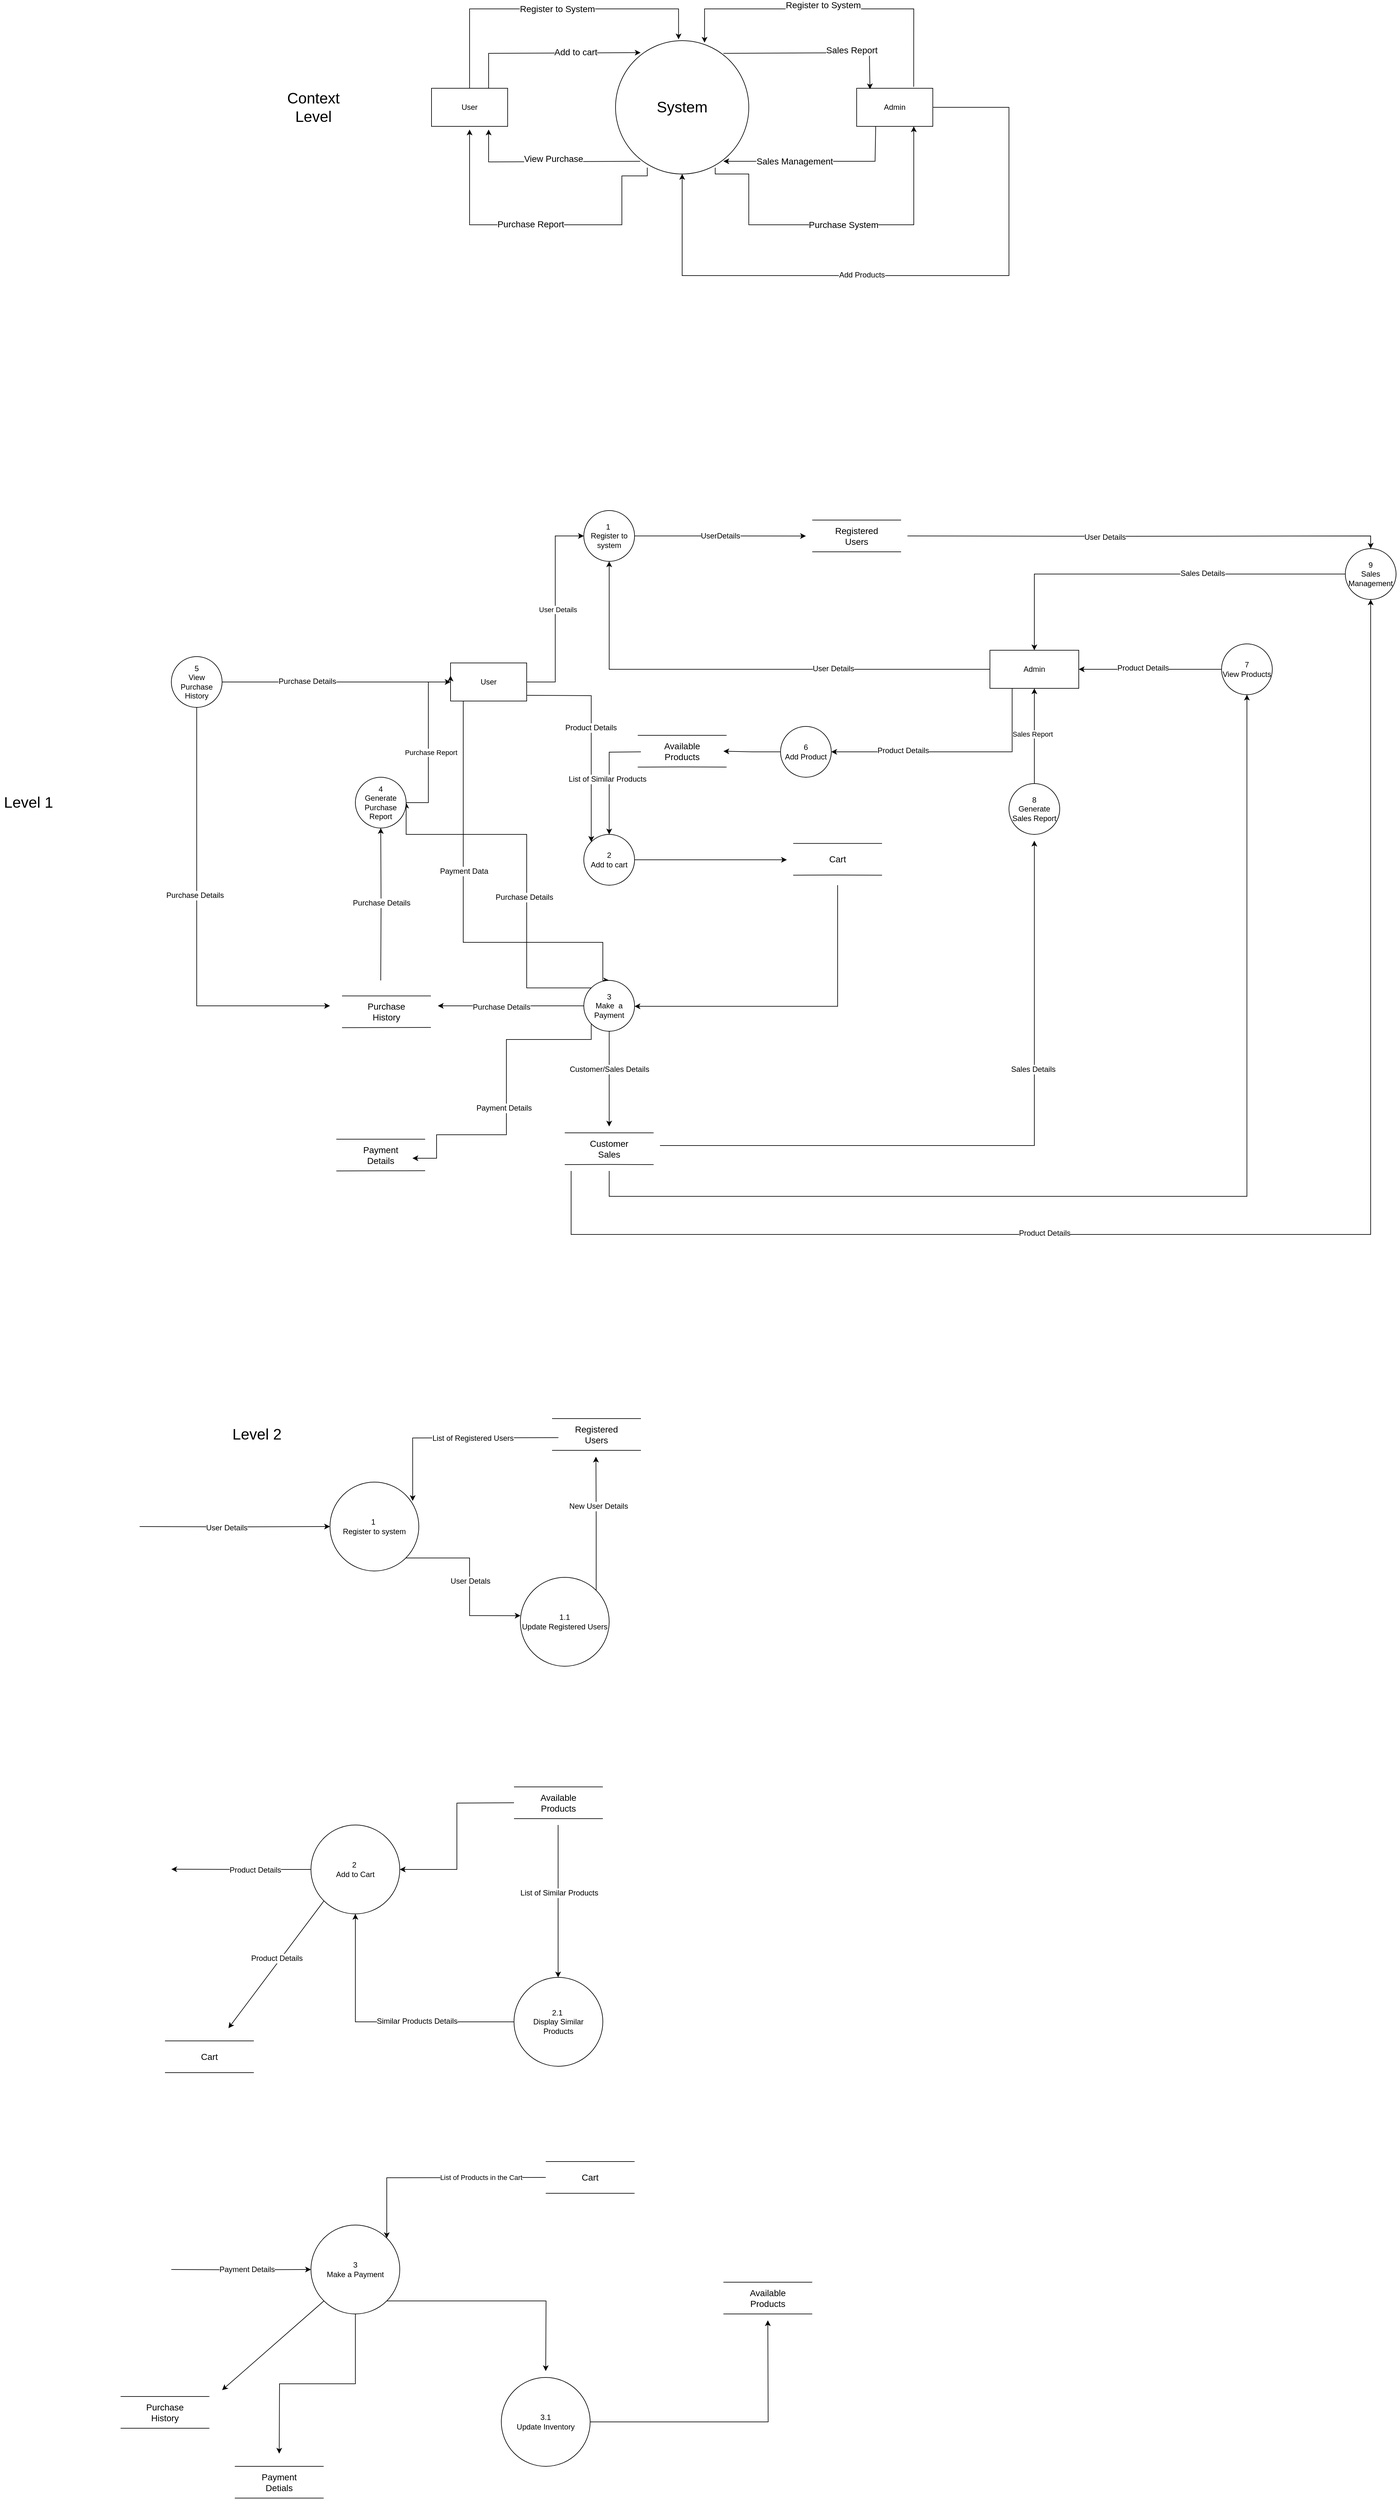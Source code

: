 <mxfile version="25.0.2">
  <diagram name="Page-1" id="Akb31RxIknfgXVOe-8zW">
    <mxGraphModel dx="2173" dy="1017" grid="1" gridSize="10" guides="1" tooltips="1" connect="1" arrows="1" fold="1" page="1" pageScale="1" pageWidth="850" pageHeight="1100" math="0" shadow="0">
      <root>
        <mxCell id="0" />
        <mxCell id="1" parent="0" />
        <mxCell id="qEVDCZwedE65Op3rCh5g-1" value="&lt;font style=&quot;font-size: 24px;&quot;&gt;System&lt;/font&gt;" style="ellipse;whiteSpace=wrap;html=1;aspect=fixed;" parent="1" vertex="1">
          <mxGeometry x="320" y="180" width="210" height="210" as="geometry" />
        </mxCell>
        <mxCell id="qEVDCZwedE65Op3rCh5g-11" style="edgeStyle=orthogonalEdgeStyle;rounded=0;orthogonalLoop=1;jettySize=auto;html=1;entryX=0.473;entryY=-0.01;entryDx=0;entryDy=0;entryPerimeter=0;" parent="1" source="qEVDCZwedE65Op3rCh5g-2" target="qEVDCZwedE65Op3rCh5g-1" edge="1">
          <mxGeometry relative="1" as="geometry">
            <mxPoint x="90" y="10" as="targetPoint" />
            <Array as="points">
              <mxPoint x="90" y="130" />
              <mxPoint x="419" y="130" />
            </Array>
          </mxGeometry>
        </mxCell>
        <mxCell id="qEVDCZwedE65Op3rCh5g-12" value="&lt;font style=&quot;font-size: 14px;&quot;&gt;Register to System&lt;/font&gt;" style="edgeLabel;html=1;align=center;verticalAlign=middle;resizable=0;points=[];" parent="qEVDCZwedE65Op3rCh5g-11" vertex="1" connectable="0">
          <mxGeometry x="0.05" y="-3" relative="1" as="geometry">
            <mxPoint x="-1" y="-3" as="offset" />
          </mxGeometry>
        </mxCell>
        <mxCell id="qEVDCZwedE65Op3rCh5g-2" value="User" style="rounded=0;whiteSpace=wrap;html=1;" parent="1" vertex="1">
          <mxGeometry x="30" y="255" width="120" height="60" as="geometry" />
        </mxCell>
        <mxCell id="JwmPt-cIcV7KMzRIeTKf-91" style="edgeStyle=orthogonalEdgeStyle;rounded=0;orthogonalLoop=1;jettySize=auto;html=1;entryX=0.5;entryY=1;entryDx=0;entryDy=0;" parent="1" source="qEVDCZwedE65Op3rCh5g-3" target="qEVDCZwedE65Op3rCh5g-1" edge="1">
          <mxGeometry relative="1" as="geometry">
            <Array as="points">
              <mxPoint x="940" y="285" />
              <mxPoint x="940" y="550" />
              <mxPoint x="425" y="550" />
            </Array>
          </mxGeometry>
        </mxCell>
        <mxCell id="JwmPt-cIcV7KMzRIeTKf-92" value="&lt;font style=&quot;font-size: 12px;&quot;&gt;Add Products&lt;/font&gt;" style="edgeLabel;html=1;align=center;verticalAlign=middle;resizable=0;points=[];" parent="JwmPt-cIcV7KMzRIeTKf-91" vertex="1" connectable="0">
          <mxGeometry x="0.164" y="1" relative="1" as="geometry">
            <mxPoint y="-2" as="offset" />
          </mxGeometry>
        </mxCell>
        <mxCell id="qEVDCZwedE65Op3rCh5g-3" value="Admin" style="rounded=0;whiteSpace=wrap;html=1;" parent="1" vertex="1">
          <mxGeometry x="700" y="255" width="120" height="60" as="geometry" />
        </mxCell>
        <mxCell id="qEVDCZwedE65Op3rCh5g-14" value="" style="endArrow=classic;html=1;rounded=0;exitX=0.75;exitY=0;exitDx=0;exitDy=0;entryX=0.188;entryY=0.09;entryDx=0;entryDy=0;entryPerimeter=0;" parent="1" source="qEVDCZwedE65Op3rCh5g-2" target="qEVDCZwedE65Op3rCh5g-1" edge="1">
          <mxGeometry width="50" height="50" relative="1" as="geometry">
            <mxPoint x="140" y="220" as="sourcePoint" />
            <mxPoint x="280" y="220" as="targetPoint" />
            <Array as="points">
              <mxPoint x="120" y="200" />
            </Array>
          </mxGeometry>
        </mxCell>
        <mxCell id="qEVDCZwedE65Op3rCh5g-19" value="&lt;font style=&quot;font-size: 14px;&quot;&gt;Add to cart&lt;/font&gt;" style="edgeLabel;html=1;align=center;verticalAlign=middle;resizable=0;points=[];" parent="qEVDCZwedE65Op3rCh5g-14" vertex="1" connectable="0">
          <mxGeometry x="0.304" y="2" relative="1" as="geometry">
            <mxPoint as="offset" />
          </mxGeometry>
        </mxCell>
        <mxCell id="qEVDCZwedE65Op3rCh5g-15" style="edgeStyle=orthogonalEdgeStyle;rounded=0;orthogonalLoop=1;jettySize=auto;html=1;entryX=0.379;entryY=1.013;entryDx=0;entryDy=0;entryPerimeter=0;" parent="1" edge="1">
          <mxGeometry relative="1" as="geometry">
            <mxPoint x="90" y="320" as="targetPoint" />
            <mxPoint x="370" y="380" as="sourcePoint" />
            <Array as="points">
              <mxPoint x="330" y="393" />
              <mxPoint x="330" y="470" />
              <mxPoint x="90" y="470" />
            </Array>
          </mxGeometry>
        </mxCell>
        <mxCell id="qEVDCZwedE65Op3rCh5g-16" value="&lt;font style=&quot;font-size: 14px;&quot;&gt;Purchase Report&lt;/font&gt;&lt;div&gt;&lt;font style=&quot;font-size: 14px;&quot;&gt;&lt;br&gt;&lt;/font&gt;&lt;/div&gt;" style="edgeLabel;html=1;align=center;verticalAlign=middle;resizable=0;points=[];" parent="qEVDCZwedE65Op3rCh5g-15" vertex="1" connectable="0">
          <mxGeometry x="0.05" y="-3" relative="1" as="geometry">
            <mxPoint x="-1" y="10" as="offset" />
          </mxGeometry>
        </mxCell>
        <mxCell id="qEVDCZwedE65Op3rCh5g-17" value="" style="endArrow=classic;html=1;rounded=0;entryX=0.188;entryY=0.09;entryDx=0;entryDy=0;entryPerimeter=0;" parent="1" edge="1">
          <mxGeometry width="50" height="50" relative="1" as="geometry">
            <mxPoint x="359" y="370" as="sourcePoint" />
            <mxPoint x="120" y="320" as="targetPoint" />
            <Array as="points">
              <mxPoint x="120" y="371" />
            </Array>
          </mxGeometry>
        </mxCell>
        <mxCell id="qEVDCZwedE65Op3rCh5g-18" value="&lt;font style=&quot;font-size: 14px;&quot;&gt;View Purchase&lt;/font&gt;" style="edgeLabel;html=1;align=center;verticalAlign=middle;resizable=0;points=[];" parent="qEVDCZwedE65Op3rCh5g-17" vertex="1" connectable="0">
          <mxGeometry x="0.315" y="-4" relative="1" as="geometry">
            <mxPoint x="53" y="-1" as="offset" />
          </mxGeometry>
        </mxCell>
        <mxCell id="qEVDCZwedE65Op3rCh5g-20" style="edgeStyle=orthogonalEdgeStyle;rounded=0;orthogonalLoop=1;jettySize=auto;html=1;entryX=0.668;entryY=0.015;entryDx=0;entryDy=0;entryPerimeter=0;exitX=0.749;exitY=-0.037;exitDx=0;exitDy=0;exitPerimeter=0;" parent="1" source="qEVDCZwedE65Op3rCh5g-3" target="qEVDCZwedE65Op3rCh5g-1" edge="1">
          <mxGeometry relative="1" as="geometry">
            <mxPoint x="460" y="160" as="targetPoint" />
            <mxPoint x="789" y="178" as="sourcePoint" />
            <Array as="points">
              <mxPoint x="790" y="178" />
              <mxPoint x="790" y="130" />
              <mxPoint x="460" y="130" />
            </Array>
          </mxGeometry>
        </mxCell>
        <mxCell id="qEVDCZwedE65Op3rCh5g-21" value="&lt;font style=&quot;font-size: 14px;&quot;&gt;Register to System&lt;/font&gt;" style="edgeLabel;html=1;align=center;verticalAlign=middle;resizable=0;points=[];" parent="qEVDCZwedE65Op3rCh5g-20" vertex="1" connectable="0">
          <mxGeometry x="0.05" y="-3" relative="1" as="geometry">
            <mxPoint x="-1" y="-3" as="offset" />
          </mxGeometry>
        </mxCell>
        <mxCell id="qEVDCZwedE65Op3rCh5g-22" value="" style="endArrow=classic;html=1;rounded=0;exitX=0.175;exitY=0.026;exitDx=0;exitDy=0;exitPerimeter=0;entryX=0.175;entryY=0.026;entryDx=0;entryDy=0;entryPerimeter=0;" parent="1" target="qEVDCZwedE65Op3rCh5g-3" edge="1">
          <mxGeometry width="50" height="50" relative="1" as="geometry">
            <mxPoint x="490" y="200" as="sourcePoint" />
            <mxPoint x="720" y="248" as="targetPoint" />
            <Array as="points">
              <mxPoint x="490" y="200" />
              <mxPoint x="720" y="199" />
            </Array>
          </mxGeometry>
        </mxCell>
        <mxCell id="qEVDCZwedE65Op3rCh5g-23" value="&lt;font style=&quot;font-size: 14px;&quot;&gt;Sales Report&lt;/font&gt;" style="edgeLabel;html=1;align=center;verticalAlign=middle;resizable=0;points=[];" parent="qEVDCZwedE65Op3rCh5g-22" vertex="1" connectable="0">
          <mxGeometry x="0.304" y="2" relative="1" as="geometry">
            <mxPoint x="14" y="-2" as="offset" />
          </mxGeometry>
        </mxCell>
        <mxCell id="qEVDCZwedE65Op3rCh5g-24" style="edgeStyle=orthogonalEdgeStyle;rounded=0;orthogonalLoop=1;jettySize=auto;html=1;entryX=0.75;entryY=1;entryDx=0;entryDy=0;exitX=0.748;exitY=0.953;exitDx=0;exitDy=0;exitPerimeter=0;" parent="1" source="qEVDCZwedE65Op3rCh5g-1" target="qEVDCZwedE65Op3rCh5g-3" edge="1">
          <mxGeometry relative="1" as="geometry">
            <mxPoint x="789.59" y="392.73" as="targetPoint" />
            <mxPoint x="460" y="400" as="sourcePoint" />
            <Array as="points">
              <mxPoint x="477" y="390" />
              <mxPoint x="530" y="390" />
              <mxPoint x="530" y="470" />
              <mxPoint x="790" y="470" />
            </Array>
          </mxGeometry>
        </mxCell>
        <mxCell id="qEVDCZwedE65Op3rCh5g-25" value="&lt;font style=&quot;font-size: 14px;&quot;&gt;Purchase System&lt;/font&gt;" style="edgeLabel;html=1;align=center;verticalAlign=middle;resizable=0;points=[];" parent="qEVDCZwedE65Op3rCh5g-24" vertex="1" connectable="0">
          <mxGeometry x="0.05" y="-3" relative="1" as="geometry">
            <mxPoint x="-1" y="-3" as="offset" />
          </mxGeometry>
        </mxCell>
        <mxCell id="qEVDCZwedE65Op3rCh5g-26" value="" style="endArrow=classic;html=1;rounded=0;entryX=0.188;entryY=0.09;entryDx=0;entryDy=0;entryPerimeter=0;exitX=0.25;exitY=1;exitDx=0;exitDy=0;" parent="1" source="qEVDCZwedE65Op3rCh5g-3" edge="1">
          <mxGeometry width="50" height="50" relative="1" as="geometry">
            <mxPoint x="729" y="370" as="sourcePoint" />
            <mxPoint x="490" y="370" as="targetPoint" />
            <Array as="points">
              <mxPoint x="729" y="370" />
            </Array>
          </mxGeometry>
        </mxCell>
        <mxCell id="qEVDCZwedE65Op3rCh5g-27" value="&lt;font style=&quot;font-size: 14px;&quot;&gt;Sales Management&lt;/font&gt;" style="edgeLabel;html=1;align=center;verticalAlign=middle;resizable=0;points=[];" parent="qEVDCZwedE65Op3rCh5g-26" vertex="1" connectable="0">
          <mxGeometry x="0.315" y="-4" relative="1" as="geometry">
            <mxPoint x="11" y="4" as="offset" />
          </mxGeometry>
        </mxCell>
        <mxCell id="JwmPt-cIcV7KMzRIeTKf-22" style="edgeStyle=orthogonalEdgeStyle;rounded=0;orthogonalLoop=1;jettySize=auto;html=1;entryX=0;entryY=0.5;entryDx=0;entryDy=0;" parent="1" source="JwmPt-cIcV7KMzRIeTKf-20" target="JwmPt-cIcV7KMzRIeTKf-21" edge="1">
          <mxGeometry relative="1" as="geometry" />
        </mxCell>
        <mxCell id="JwmPt-cIcV7KMzRIeTKf-23" value="User Details" style="edgeLabel;html=1;align=center;verticalAlign=middle;resizable=0;points=[];" parent="JwmPt-cIcV7KMzRIeTKf-22" vertex="1" connectable="0">
          <mxGeometry x="-0.004" y="-4" relative="1" as="geometry">
            <mxPoint as="offset" />
          </mxGeometry>
        </mxCell>
        <mxCell id="JwmPt-cIcV7KMzRIeTKf-33" style="edgeStyle=orthogonalEdgeStyle;rounded=0;orthogonalLoop=1;jettySize=auto;html=1;entryX=0;entryY=0;entryDx=0;entryDy=0;" parent="1" target="JwmPt-cIcV7KMzRIeTKf-32" edge="1">
          <mxGeometry relative="1" as="geometry">
            <mxPoint x="180" y="1211" as="sourcePoint" />
            <mxPoint x="270.0" y="1491" as="targetPoint" />
          </mxGeometry>
        </mxCell>
        <mxCell id="JwmPt-cIcV7KMzRIeTKf-34" value="&lt;font style=&quot;font-size: 12px;&quot;&gt;Product Details&lt;/font&gt;" style="edgeLabel;html=1;align=center;verticalAlign=middle;resizable=0;points=[];" parent="JwmPt-cIcV7KMzRIeTKf-33" vertex="1" connectable="0">
          <mxGeometry x="0.209" y="-1" relative="1" as="geometry">
            <mxPoint y="-49" as="offset" />
          </mxGeometry>
        </mxCell>
        <mxCell id="JwmPt-cIcV7KMzRIeTKf-59" style="edgeStyle=orthogonalEdgeStyle;rounded=0;orthogonalLoop=1;jettySize=auto;html=1;entryX=0.5;entryY=0;entryDx=0;entryDy=0;" parent="1" source="JwmPt-cIcV7KMzRIeTKf-20" target="JwmPt-cIcV7KMzRIeTKf-39" edge="1">
          <mxGeometry relative="1" as="geometry">
            <mxPoint x="300" y="1590" as="targetPoint" />
            <Array as="points">
              <mxPoint x="80" y="1600" />
              <mxPoint x="300" y="1600" />
              <mxPoint x="300" y="1660" />
            </Array>
          </mxGeometry>
        </mxCell>
        <mxCell id="JwmPt-cIcV7KMzRIeTKf-60" value="&lt;font style=&quot;font-size: 12px;&quot;&gt;Payment Data&lt;/font&gt;" style="edgeLabel;html=1;align=center;verticalAlign=middle;resizable=0;points=[];" parent="JwmPt-cIcV7KMzRIeTKf-59" vertex="1" connectable="0">
          <mxGeometry x="-0.202" y="1" relative="1" as="geometry">
            <mxPoint as="offset" />
          </mxGeometry>
        </mxCell>
        <mxCell id="JwmPt-cIcV7KMzRIeTKf-20" value="User" style="rounded=0;whiteSpace=wrap;html=1;" parent="1" vertex="1">
          <mxGeometry x="60" y="1160" width="120" height="60" as="geometry" />
        </mxCell>
        <mxCell id="JwmPt-cIcV7KMzRIeTKf-24" style="edgeStyle=orthogonalEdgeStyle;rounded=0;orthogonalLoop=1;jettySize=auto;html=1;exitX=1;exitY=0.5;exitDx=0;exitDy=0;" parent="1" source="JwmPt-cIcV7KMzRIeTKf-21" edge="1">
          <mxGeometry relative="1" as="geometry">
            <mxPoint x="620" y="960.143" as="targetPoint" />
          </mxGeometry>
        </mxCell>
        <mxCell id="JwmPt-cIcV7KMzRIeTKf-82" value="&lt;font style=&quot;font-size: 12px;&quot;&gt;UserDetails&lt;/font&gt;" style="edgeLabel;html=1;align=center;verticalAlign=middle;resizable=0;points=[];" parent="JwmPt-cIcV7KMzRIeTKf-24" vertex="1" connectable="0">
          <mxGeometry x="0.003" y="-1" relative="1" as="geometry">
            <mxPoint y="-2" as="offset" />
          </mxGeometry>
        </mxCell>
        <mxCell id="JwmPt-cIcV7KMzRIeTKf-21" value="1&amp;nbsp;&lt;div&gt;Register to system&lt;/div&gt;" style="ellipse;whiteSpace=wrap;html=1;aspect=fixed;" parent="1" vertex="1">
          <mxGeometry x="270" y="920" width="80" height="80" as="geometry" />
        </mxCell>
        <mxCell id="JwmPt-cIcV7KMzRIeTKf-28" value="" style="group" parent="1" vertex="1" connectable="0">
          <mxGeometry x="630" y="935" width="140" height="50" as="geometry" />
        </mxCell>
        <mxCell id="JwmPt-cIcV7KMzRIeTKf-25" value="" style="endArrow=none;html=1;rounded=0;" parent="JwmPt-cIcV7KMzRIeTKf-28" edge="1">
          <mxGeometry width="50" height="50" relative="1" as="geometry">
            <mxPoint as="sourcePoint" />
            <mxPoint x="140" as="targetPoint" />
          </mxGeometry>
        </mxCell>
        <mxCell id="JwmPt-cIcV7KMzRIeTKf-26" value="" style="endArrow=none;html=1;rounded=0;" parent="JwmPt-cIcV7KMzRIeTKf-28" edge="1">
          <mxGeometry width="50" height="50" relative="1" as="geometry">
            <mxPoint y="50" as="sourcePoint" />
            <mxPoint x="140" y="50" as="targetPoint" />
          </mxGeometry>
        </mxCell>
        <mxCell id="JwmPt-cIcV7KMzRIeTKf-27" value="&lt;font style=&quot;font-size: 14px;&quot;&gt;Registered Users&lt;/font&gt;" style="text;html=1;align=center;verticalAlign=middle;whiteSpace=wrap;rounded=0;" parent="JwmPt-cIcV7KMzRIeTKf-28" vertex="1">
          <mxGeometry x="40" y="10" width="60" height="30" as="geometry" />
        </mxCell>
        <mxCell id="JwmPt-cIcV7KMzRIeTKf-30" style="edgeStyle=orthogonalEdgeStyle;rounded=0;orthogonalLoop=1;jettySize=auto;html=1;entryX=0.5;entryY=1;entryDx=0;entryDy=0;" parent="1" source="JwmPt-cIcV7KMzRIeTKf-29" target="JwmPt-cIcV7KMzRIeTKf-21" edge="1">
          <mxGeometry relative="1" as="geometry" />
        </mxCell>
        <mxCell id="JwmPt-cIcV7KMzRIeTKf-31" value="&lt;font style=&quot;font-size: 12px;&quot;&gt;User Details&lt;/font&gt;" style="edgeLabel;html=1;align=center;verticalAlign=middle;resizable=0;points=[];" parent="JwmPt-cIcV7KMzRIeTKf-30" vertex="1" connectable="0">
          <mxGeometry x="-0.359" y="2" relative="1" as="geometry">
            <mxPoint y="-3" as="offset" />
          </mxGeometry>
        </mxCell>
        <mxCell id="JwmPt-cIcV7KMzRIeTKf-68" style="edgeStyle=orthogonalEdgeStyle;rounded=0;orthogonalLoop=1;jettySize=auto;html=1;exitX=0.5;exitY=0;exitDx=0;exitDy=0;" parent="1" source="JwmPt-cIcV7KMzRIeTKf-66" target="JwmPt-cIcV7KMzRIeTKf-29" edge="1">
          <mxGeometry relative="1" as="geometry" />
        </mxCell>
        <mxCell id="JwmPt-cIcV7KMzRIeTKf-72" value="Sales Report" style="edgeLabel;html=1;align=center;verticalAlign=middle;resizable=0;points=[];" parent="JwmPt-cIcV7KMzRIeTKf-68" vertex="1" connectable="0">
          <mxGeometry x="-0.01" y="4" relative="1" as="geometry">
            <mxPoint x="1" y="-4" as="offset" />
          </mxGeometry>
        </mxCell>
        <mxCell id="JwmPt-cIcV7KMzRIeTKf-94" style="edgeStyle=orthogonalEdgeStyle;rounded=0;orthogonalLoop=1;jettySize=auto;html=1;exitX=0.25;exitY=1;exitDx=0;exitDy=0;entryX=1;entryY=0.5;entryDx=0;entryDy=0;" parent="1" source="JwmPt-cIcV7KMzRIeTKf-29" target="JwmPt-cIcV7KMzRIeTKf-93" edge="1">
          <mxGeometry relative="1" as="geometry" />
        </mxCell>
        <mxCell id="JwmPt-cIcV7KMzRIeTKf-95" value="&lt;font style=&quot;font-size: 12px;&quot;&gt;Product Details&lt;/font&gt;" style="edgeLabel;html=1;align=center;verticalAlign=middle;resizable=0;points=[];" parent="JwmPt-cIcV7KMzRIeTKf-94" vertex="1" connectable="0">
          <mxGeometry x="0.421" y="-2" relative="1" as="geometry">
            <mxPoint x="1" as="offset" />
          </mxGeometry>
        </mxCell>
        <mxCell id="JwmPt-cIcV7KMzRIeTKf-29" value="Admin" style="rounded=0;whiteSpace=wrap;html=1;" parent="1" vertex="1">
          <mxGeometry x="910" y="1140" width="140" height="60" as="geometry" />
        </mxCell>
        <mxCell id="JwmPt-cIcV7KMzRIeTKf-38" style="edgeStyle=orthogonalEdgeStyle;rounded=0;orthogonalLoop=1;jettySize=auto;html=1;" parent="1" source="JwmPt-cIcV7KMzRIeTKf-32" edge="1">
          <mxGeometry relative="1" as="geometry">
            <mxPoint x="590.0" y="1470" as="targetPoint" />
          </mxGeometry>
        </mxCell>
        <mxCell id="JwmPt-cIcV7KMzRIeTKf-32" value="2&lt;br&gt;&lt;div&gt;Add to cart&lt;/div&gt;" style="ellipse;whiteSpace=wrap;html=1;aspect=fixed;" parent="1" vertex="1">
          <mxGeometry x="270" y="1430" width="80" height="80" as="geometry" />
        </mxCell>
        <mxCell id="JwmPt-cIcV7KMzRIeTKf-35" value="" style="endArrow=none;html=1;rounded=0;" parent="1" edge="1">
          <mxGeometry width="50" height="50" relative="1" as="geometry">
            <mxPoint x="600" y="1444.23" as="sourcePoint" />
            <mxPoint x="740" y="1444.23" as="targetPoint" />
          </mxGeometry>
        </mxCell>
        <mxCell id="JwmPt-cIcV7KMzRIeTKf-36" value="" style="endArrow=none;html=1;rounded=0;" parent="1" edge="1">
          <mxGeometry width="50" height="50" relative="1" as="geometry">
            <mxPoint x="600" y="1494.23" as="sourcePoint" />
            <mxPoint x="740" y="1494.23" as="targetPoint" />
            <Array as="points">
              <mxPoint x="670" y="1494" />
            </Array>
          </mxGeometry>
        </mxCell>
        <mxCell id="JwmPt-cIcV7KMzRIeTKf-37" value="&lt;font style=&quot;font-size: 14px;&quot;&gt;Cart&lt;/font&gt;" style="text;html=1;align=center;verticalAlign=middle;whiteSpace=wrap;rounded=0;" parent="1" vertex="1">
          <mxGeometry x="640" y="1454.23" width="60" height="30" as="geometry" />
        </mxCell>
        <mxCell id="JwmPt-cIcV7KMzRIeTKf-40" style="edgeStyle=orthogonalEdgeStyle;rounded=0;orthogonalLoop=1;jettySize=auto;html=1;entryX=1.025;entryY=0.384;entryDx=0;entryDy=0;entryPerimeter=0;" parent="1" edge="1">
          <mxGeometry relative="1" as="geometry">
            <mxPoint x="350" y="1700.72" as="targetPoint" />
            <mxPoint x="670" y="1510" as="sourcePoint" />
            <Array as="points">
              <mxPoint x="670" y="1701" />
            </Array>
          </mxGeometry>
        </mxCell>
        <mxCell id="JwmPt-cIcV7KMzRIeTKf-53" style="edgeStyle=orthogonalEdgeStyle;rounded=0;orthogonalLoop=1;jettySize=auto;html=1;" parent="1" source="JwmPt-cIcV7KMzRIeTKf-39" edge="1">
          <mxGeometry relative="1" as="geometry">
            <mxPoint x="40" y="1700" as="targetPoint" />
          </mxGeometry>
        </mxCell>
        <mxCell id="hVze2T5vo5RTJaVRguCJ-6" value="&lt;font style=&quot;font-size: 12px;&quot;&gt;Purchase Details&lt;/font&gt;" style="edgeLabel;html=1;align=center;verticalAlign=middle;resizable=0;points=[];" parent="JwmPt-cIcV7KMzRIeTKf-53" vertex="1" connectable="0">
          <mxGeometry x="0.131" y="1" relative="1" as="geometry">
            <mxPoint as="offset" />
          </mxGeometry>
        </mxCell>
        <mxCell id="JwmPt-cIcV7KMzRIeTKf-65" style="edgeStyle=orthogonalEdgeStyle;rounded=0;orthogonalLoop=1;jettySize=auto;html=1;" parent="1" source="JwmPt-cIcV7KMzRIeTKf-39" edge="1">
          <mxGeometry relative="1" as="geometry">
            <mxPoint x="310" y="1890" as="targetPoint" />
          </mxGeometry>
        </mxCell>
        <mxCell id="JwmPt-cIcV7KMzRIeTKf-67" value="&lt;font style=&quot;font-size: 12px;&quot;&gt;Customer/Sales Details&lt;/font&gt;" style="edgeLabel;html=1;align=center;verticalAlign=middle;resizable=0;points=[];" parent="JwmPt-cIcV7KMzRIeTKf-65" vertex="1" connectable="0">
          <mxGeometry x="-0.206" relative="1" as="geometry">
            <mxPoint as="offset" />
          </mxGeometry>
        </mxCell>
        <mxCell id="hVze2T5vo5RTJaVRguCJ-18" style="edgeStyle=orthogonalEdgeStyle;rounded=0;orthogonalLoop=1;jettySize=auto;html=1;exitX=0;exitY=1;exitDx=0;exitDy=0;" parent="1" source="JwmPt-cIcV7KMzRIeTKf-39" edge="1">
          <mxGeometry relative="1" as="geometry">
            <mxPoint x="339.996" y="1753.284" as="sourcePoint" />
            <mxPoint y="1940" as="targetPoint" />
            <Array as="points">
              <mxPoint x="282" y="1753" />
              <mxPoint x="148" y="1753" />
              <mxPoint x="148" y="1903" />
              <mxPoint x="38" y="1903" />
            </Array>
          </mxGeometry>
        </mxCell>
        <mxCell id="hVze2T5vo5RTJaVRguCJ-19" value="&lt;font style=&quot;font-size: 12px;&quot;&gt;Payment Details&lt;/font&gt;" style="edgeLabel;html=1;align=center;verticalAlign=middle;resizable=0;points=[];" parent="hVze2T5vo5RTJaVRguCJ-18" vertex="1" connectable="0">
          <mxGeometry x="0.075" y="-4" relative="1" as="geometry">
            <mxPoint y="1" as="offset" />
          </mxGeometry>
        </mxCell>
        <mxCell id="hVze2T5vo5RTJaVRguCJ-20" style="edgeStyle=orthogonalEdgeStyle;rounded=0;orthogonalLoop=1;jettySize=auto;html=1;exitX=0;exitY=0;exitDx=0;exitDy=0;entryX=1;entryY=0.5;entryDx=0;entryDy=0;" parent="1" source="JwmPt-cIcV7KMzRIeTKf-39" target="JwmPt-cIcV7KMzRIeTKf-54" edge="1">
          <mxGeometry relative="1" as="geometry">
            <Array as="points">
              <mxPoint x="180" y="1672" />
              <mxPoint x="180" y="1430" />
              <mxPoint x="-10" y="1430" />
            </Array>
          </mxGeometry>
        </mxCell>
        <mxCell id="hVze2T5vo5RTJaVRguCJ-21" value="&lt;font style=&quot;font-size: 12px;&quot;&gt;Purchase Details&lt;/font&gt;" style="edgeLabel;html=1;align=center;verticalAlign=middle;resizable=0;points=[];" parent="hVze2T5vo5RTJaVRguCJ-20" vertex="1" connectable="0">
          <mxGeometry x="-0.161" y="4" relative="1" as="geometry">
            <mxPoint as="offset" />
          </mxGeometry>
        </mxCell>
        <mxCell id="JwmPt-cIcV7KMzRIeTKf-39" value="3&lt;div&gt;Make&amp;nbsp; a Payment&lt;/div&gt;" style="ellipse;whiteSpace=wrap;html=1;aspect=fixed;" parent="1" vertex="1">
          <mxGeometry x="270" y="1660" width="80" height="80" as="geometry" />
        </mxCell>
        <mxCell id="JwmPt-cIcV7KMzRIeTKf-55" style="edgeStyle=orthogonalEdgeStyle;rounded=0;orthogonalLoop=1;jettySize=auto;html=1;entryX=0.5;entryY=1;entryDx=0;entryDy=0;" parent="1" target="JwmPt-cIcV7KMzRIeTKf-54" edge="1">
          <mxGeometry relative="1" as="geometry">
            <mxPoint x="-50" y="1660" as="sourcePoint" />
          </mxGeometry>
        </mxCell>
        <mxCell id="JwmPt-cIcV7KMzRIeTKf-56" value="&lt;font style=&quot;font-size: 12px;&quot;&gt;Purchase Details&lt;/font&gt;" style="edgeLabel;html=1;align=center;verticalAlign=middle;resizable=0;points=[];" parent="JwmPt-cIcV7KMzRIeTKf-55" vertex="1" connectable="0">
          <mxGeometry x="0.013" y="-1" relative="1" as="geometry">
            <mxPoint y="-1" as="offset" />
          </mxGeometry>
        </mxCell>
        <mxCell id="JwmPt-cIcV7KMzRIeTKf-57" style="edgeStyle=orthogonalEdgeStyle;rounded=0;orthogonalLoop=1;jettySize=auto;html=1;entryX=0;entryY=0.5;entryDx=0;entryDy=0;" parent="1" source="JwmPt-cIcV7KMzRIeTKf-54" target="JwmPt-cIcV7KMzRIeTKf-20" edge="1">
          <mxGeometry relative="1" as="geometry" />
        </mxCell>
        <mxCell id="JwmPt-cIcV7KMzRIeTKf-58" value="Purchase Report" style="edgeLabel;html=1;align=center;verticalAlign=middle;resizable=0;points=[];" parent="JwmPt-cIcV7KMzRIeTKf-57" vertex="1" connectable="0">
          <mxGeometry x="-0.125" y="-4" relative="1" as="geometry">
            <mxPoint as="offset" />
          </mxGeometry>
        </mxCell>
        <mxCell id="JwmPt-cIcV7KMzRIeTKf-54" value="4&lt;div&gt;Generate Purchase Report&lt;/div&gt;" style="ellipse;whiteSpace=wrap;html=1;aspect=fixed;" parent="1" vertex="1">
          <mxGeometry x="-90" y="1340" width="80" height="80" as="geometry" />
        </mxCell>
        <mxCell id="JwmPt-cIcV7KMzRIeTKf-61" value="" style="endArrow=none;html=1;rounded=0;" parent="1" edge="1">
          <mxGeometry width="50" height="50" relative="1" as="geometry">
            <mxPoint x="240" y="1900" as="sourcePoint" />
            <mxPoint x="380" y="1900" as="targetPoint" />
          </mxGeometry>
        </mxCell>
        <mxCell id="JwmPt-cIcV7KMzRIeTKf-62" value="" style="endArrow=none;html=1;rounded=0;" parent="1" edge="1">
          <mxGeometry width="50" height="50" relative="1" as="geometry">
            <mxPoint x="240" y="1950" as="sourcePoint" />
            <mxPoint x="380" y="1950" as="targetPoint" />
            <Array as="points">
              <mxPoint x="310" y="1949.77" />
            </Array>
          </mxGeometry>
        </mxCell>
        <mxCell id="JwmPt-cIcV7KMzRIeTKf-86" style="edgeStyle=orthogonalEdgeStyle;rounded=0;orthogonalLoop=1;jettySize=auto;html=1;entryX=0.5;entryY=1;entryDx=0;entryDy=0;" parent="1" target="JwmPt-cIcV7KMzRIeTKf-84" edge="1">
          <mxGeometry relative="1" as="geometry">
            <mxPoint x="1201.185" y="1620" as="targetPoint" />
            <mxPoint x="250" y="1960" as="sourcePoint" />
            <Array as="points">
              <mxPoint x="250" y="1970" />
              <mxPoint x="250" y="2060" />
              <mxPoint x="1510" y="2060" />
            </Array>
          </mxGeometry>
        </mxCell>
        <mxCell id="JwmPt-cIcV7KMzRIeTKf-89" value="&lt;font style=&quot;font-size: 12px;&quot;&gt;Product Details&lt;/font&gt;" style="edgeLabel;html=1;align=center;verticalAlign=middle;resizable=0;points=[];" parent="JwmPt-cIcV7KMzRIeTKf-86" vertex="1" connectable="0">
          <mxGeometry x="-0.283" y="4" relative="1" as="geometry">
            <mxPoint y="2" as="offset" />
          </mxGeometry>
        </mxCell>
        <mxCell id="hVze2T5vo5RTJaVRguCJ-5" style="edgeStyle=orthogonalEdgeStyle;rounded=0;orthogonalLoop=1;jettySize=auto;html=1;entryX=0.5;entryY=1;entryDx=0;entryDy=0;" parent="1" target="hVze2T5vo5RTJaVRguCJ-2" edge="1">
          <mxGeometry relative="1" as="geometry">
            <mxPoint x="310" y="1960" as="sourcePoint" />
            <mxPoint x="1315" y="1230" as="targetPoint" />
            <Array as="points">
              <mxPoint x="310" y="2000" />
              <mxPoint x="1315" y="2000" />
            </Array>
          </mxGeometry>
        </mxCell>
        <mxCell id="JwmPt-cIcV7KMzRIeTKf-63" value="&lt;span style=&quot;font-size: 14px;&quot;&gt;Customer Sales&lt;/span&gt;" style="text;html=1;align=center;verticalAlign=middle;whiteSpace=wrap;rounded=0;" parent="1" vertex="1">
          <mxGeometry x="280" y="1910" width="60" height="30" as="geometry" />
        </mxCell>
        <mxCell id="JwmPt-cIcV7KMzRIeTKf-69" style="edgeStyle=orthogonalEdgeStyle;rounded=0;orthogonalLoop=1;jettySize=auto;html=1;" parent="1" edge="1">
          <mxGeometry relative="1" as="geometry">
            <mxPoint x="980" y="1440" as="targetPoint" />
            <mxPoint x="390" y="1920" as="sourcePoint" />
            <Array as="points">
              <mxPoint x="980" y="1920" />
            </Array>
          </mxGeometry>
        </mxCell>
        <mxCell id="JwmPt-cIcV7KMzRIeTKf-70" value="&lt;font style=&quot;font-size: 12px;&quot;&gt;Sales Details&lt;/font&gt;" style="edgeLabel;html=1;align=center;verticalAlign=middle;resizable=0;points=[];" parent="JwmPt-cIcV7KMzRIeTKf-69" vertex="1" connectable="0">
          <mxGeometry x="0.328" y="2" relative="1" as="geometry">
            <mxPoint as="offset" />
          </mxGeometry>
        </mxCell>
        <mxCell id="JwmPt-cIcV7KMzRIeTKf-66" value="8&lt;div&gt;Generate Sales Report&lt;/div&gt;" style="ellipse;whiteSpace=wrap;html=1;aspect=fixed;" parent="1" vertex="1">
          <mxGeometry x="940" y="1350" width="80" height="80" as="geometry" />
        </mxCell>
        <mxCell id="JwmPt-cIcV7KMzRIeTKf-74" style="edgeStyle=orthogonalEdgeStyle;rounded=0;orthogonalLoop=1;jettySize=auto;html=1;exitX=1;exitY=0.5;exitDx=0;exitDy=0;" parent="1" source="JwmPt-cIcV7KMzRIeTKf-73" edge="1">
          <mxGeometry relative="1" as="geometry">
            <mxPoint x="60" y="1180" as="targetPoint" />
            <Array as="points">
              <mxPoint x="60" y="1190" />
            </Array>
          </mxGeometry>
        </mxCell>
        <mxCell id="JwmPt-cIcV7KMzRIeTKf-78" value="&lt;font style=&quot;font-size: 12px;&quot;&gt;Purchase Details&lt;/font&gt;" style="edgeLabel;html=1;align=center;verticalAlign=middle;resizable=0;points=[];" parent="JwmPt-cIcV7KMzRIeTKf-74" vertex="1" connectable="0">
          <mxGeometry x="-0.275" y="1" relative="1" as="geometry">
            <mxPoint as="offset" />
          </mxGeometry>
        </mxCell>
        <mxCell id="JwmPt-cIcV7KMzRIeTKf-75" style="edgeStyle=orthogonalEdgeStyle;rounded=0;orthogonalLoop=1;jettySize=auto;html=1;" parent="1" source="JwmPt-cIcV7KMzRIeTKf-73" edge="1">
          <mxGeometry relative="1" as="geometry">
            <mxPoint x="-130" y="1700" as="targetPoint" />
            <Array as="points">
              <mxPoint x="-340" y="1700" />
            </Array>
          </mxGeometry>
        </mxCell>
        <mxCell id="JwmPt-cIcV7KMzRIeTKf-76" value="&lt;font style=&quot;font-size: 12px;&quot;&gt;Purchase Details&lt;/font&gt;" style="edgeLabel;html=1;align=center;verticalAlign=middle;resizable=0;points=[];" parent="JwmPt-cIcV7KMzRIeTKf-75" vertex="1" connectable="0">
          <mxGeometry x="-0.126" y="-3" relative="1" as="geometry">
            <mxPoint y="-1" as="offset" />
          </mxGeometry>
        </mxCell>
        <mxCell id="JwmPt-cIcV7KMzRIeTKf-73" value="5&lt;div&gt;View Purchase History&lt;/div&gt;" style="ellipse;whiteSpace=wrap;html=1;aspect=fixed;" parent="1" vertex="1">
          <mxGeometry x="-380" y="1150" width="80" height="80" as="geometry" />
        </mxCell>
        <mxCell id="JwmPt-cIcV7KMzRIeTKf-87" style="edgeStyle=orthogonalEdgeStyle;rounded=0;orthogonalLoop=1;jettySize=auto;html=1;entryX=0.5;entryY=0;entryDx=0;entryDy=0;" parent="1" source="JwmPt-cIcV7KMzRIeTKf-84" target="JwmPt-cIcV7KMzRIeTKf-29" edge="1">
          <mxGeometry relative="1" as="geometry" />
        </mxCell>
        <mxCell id="JwmPt-cIcV7KMzRIeTKf-88" value="&lt;font style=&quot;font-size: 12px;&quot;&gt;Sales Details&lt;/font&gt;" style="edgeLabel;html=1;align=center;verticalAlign=middle;resizable=0;points=[];" parent="JwmPt-cIcV7KMzRIeTKf-87" vertex="1" connectable="0">
          <mxGeometry x="-0.259" y="-1" relative="1" as="geometry">
            <mxPoint x="1" as="offset" />
          </mxGeometry>
        </mxCell>
        <mxCell id="JwmPt-cIcV7KMzRIeTKf-84" value="9&lt;div&gt;Sales Management&lt;/div&gt;" style="ellipse;whiteSpace=wrap;html=1;aspect=fixed;" parent="1" vertex="1">
          <mxGeometry x="1470" y="980" width="80" height="80" as="geometry" />
        </mxCell>
        <mxCell id="JwmPt-cIcV7KMzRIeTKf-85" style="edgeStyle=orthogonalEdgeStyle;rounded=0;orthogonalLoop=1;jettySize=auto;html=1;entryX=0.5;entryY=0;entryDx=0;entryDy=0;" parent="1" target="JwmPt-cIcV7KMzRIeTKf-84" edge="1">
          <mxGeometry relative="1" as="geometry">
            <mxPoint x="780" y="960" as="sourcePoint" />
          </mxGeometry>
        </mxCell>
        <mxCell id="JwmPt-cIcV7KMzRIeTKf-90" value="&lt;font style=&quot;font-size: 12px;&quot;&gt;User Details&lt;/font&gt;" style="edgeLabel;html=1;align=center;verticalAlign=middle;resizable=0;points=[];" parent="JwmPt-cIcV7KMzRIeTKf-85" vertex="1" connectable="0">
          <mxGeometry x="-0.171" y="-1" relative="1" as="geometry">
            <mxPoint as="offset" />
          </mxGeometry>
        </mxCell>
        <mxCell id="JwmPt-cIcV7KMzRIeTKf-100" style="edgeStyle=orthogonalEdgeStyle;rounded=0;orthogonalLoop=1;jettySize=auto;html=1;exitX=0;exitY=0.5;exitDx=0;exitDy=0;" parent="1" source="JwmPt-cIcV7KMzRIeTKf-93" edge="1">
          <mxGeometry relative="1" as="geometry">
            <mxPoint x="490" y="1299" as="targetPoint" />
          </mxGeometry>
        </mxCell>
        <mxCell id="JwmPt-cIcV7KMzRIeTKf-93" value="6&lt;br&gt;&lt;div&gt;Add Product&lt;/div&gt;" style="ellipse;whiteSpace=wrap;html=1;aspect=fixed;" parent="1" vertex="1">
          <mxGeometry x="580" y="1260" width="80" height="80" as="geometry" />
        </mxCell>
        <mxCell id="JwmPt-cIcV7KMzRIeTKf-97" value="" style="endArrow=none;html=1;rounded=0;" parent="1" edge="1">
          <mxGeometry width="50" height="50" relative="1" as="geometry">
            <mxPoint x="355" y="1274" as="sourcePoint" />
            <mxPoint x="495" y="1274" as="targetPoint" />
          </mxGeometry>
        </mxCell>
        <mxCell id="JwmPt-cIcV7KMzRIeTKf-98" value="" style="endArrow=none;html=1;rounded=0;" parent="1" edge="1">
          <mxGeometry width="50" height="50" relative="1" as="geometry">
            <mxPoint x="355" y="1324" as="sourcePoint" />
            <mxPoint x="495" y="1324" as="targetPoint" />
            <Array as="points">
              <mxPoint x="425" y="1323.77" />
            </Array>
          </mxGeometry>
        </mxCell>
        <mxCell id="JwmPt-cIcV7KMzRIeTKf-101" style="edgeStyle=orthogonalEdgeStyle;rounded=0;orthogonalLoop=1;jettySize=auto;html=1;entryX=0.5;entryY=0;entryDx=0;entryDy=0;" parent="1" target="JwmPt-cIcV7KMzRIeTKf-32" edge="1">
          <mxGeometry relative="1" as="geometry">
            <mxPoint x="360" y="1300" as="sourcePoint" />
          </mxGeometry>
        </mxCell>
        <mxCell id="LrRgrGLLB0jfv0ncZLOa-1" value="&lt;font style=&quot;font-size: 12px;&quot;&gt;List of Similar Products&lt;/font&gt;" style="edgeLabel;html=1;align=center;verticalAlign=middle;resizable=0;points=[];" parent="JwmPt-cIcV7KMzRIeTKf-101" vertex="1" connectable="0">
          <mxGeometry x="0.033" y="-3" relative="1" as="geometry">
            <mxPoint as="offset" />
          </mxGeometry>
        </mxCell>
        <mxCell id="JwmPt-cIcV7KMzRIeTKf-99" value="&lt;span style=&quot;font-size: 14px;&quot;&gt;Available Products&lt;/span&gt;" style="text;html=1;align=center;verticalAlign=middle;whiteSpace=wrap;rounded=0;" parent="1" vertex="1">
          <mxGeometry x="395" y="1284" width="60" height="30" as="geometry" />
        </mxCell>
        <mxCell id="hVze2T5vo5RTJaVRguCJ-3" style="edgeStyle=orthogonalEdgeStyle;rounded=0;orthogonalLoop=1;jettySize=auto;html=1;" parent="1" source="hVze2T5vo5RTJaVRguCJ-2" target="JwmPt-cIcV7KMzRIeTKf-29" edge="1">
          <mxGeometry relative="1" as="geometry" />
        </mxCell>
        <mxCell id="hVze2T5vo5RTJaVRguCJ-4" value="&lt;font style=&quot;font-size: 12px;&quot;&gt;Product Details&lt;/font&gt;" style="edgeLabel;html=1;align=center;verticalAlign=middle;resizable=0;points=[];" parent="hVze2T5vo5RTJaVRguCJ-3" vertex="1" connectable="0">
          <mxGeometry x="0.108" y="2" relative="1" as="geometry">
            <mxPoint y="-4" as="offset" />
          </mxGeometry>
        </mxCell>
        <mxCell id="hVze2T5vo5RTJaVRguCJ-2" value="7&lt;div&gt;View Products&lt;/div&gt;" style="ellipse;whiteSpace=wrap;html=1;aspect=fixed;" parent="1" vertex="1">
          <mxGeometry x="1275" y="1130" width="80" height="80" as="geometry" />
        </mxCell>
        <mxCell id="hVze2T5vo5RTJaVRguCJ-13" value="" style="group" parent="1" vertex="1" connectable="0">
          <mxGeometry x="-120" y="1910" width="140" height="50" as="geometry" />
        </mxCell>
        <mxCell id="JwmPt-cIcV7KMzRIeTKf-50" value="" style="endArrow=none;html=1;rounded=0;" parent="hVze2T5vo5RTJaVRguCJ-13" edge="1">
          <mxGeometry width="50" height="50" relative="1" as="geometry">
            <mxPoint as="sourcePoint" />
            <mxPoint x="140" as="targetPoint" />
          </mxGeometry>
        </mxCell>
        <mxCell id="JwmPt-cIcV7KMzRIeTKf-51" value="" style="endArrow=none;html=1;rounded=0;" parent="hVze2T5vo5RTJaVRguCJ-13" edge="1">
          <mxGeometry width="50" height="50" relative="1" as="geometry">
            <mxPoint y="50" as="sourcePoint" />
            <mxPoint x="140" y="49.65" as="targetPoint" />
            <Array as="points">
              <mxPoint x="70" y="49.77" />
            </Array>
          </mxGeometry>
        </mxCell>
        <mxCell id="JwmPt-cIcV7KMzRIeTKf-52" value="&lt;span style=&quot;font-size: 14px;&quot;&gt;Payment Details&lt;/span&gt;" style="text;html=1;align=center;verticalAlign=middle;whiteSpace=wrap;rounded=0;" parent="hVze2T5vo5RTJaVRguCJ-13" vertex="1">
          <mxGeometry x="40" y="10" width="60" height="30" as="geometry" />
        </mxCell>
        <mxCell id="hVze2T5vo5RTJaVRguCJ-14" value="" style="group" parent="1" vertex="1" connectable="0">
          <mxGeometry x="-111" y="1684.35" width="140" height="50" as="geometry" />
        </mxCell>
        <mxCell id="hVze2T5vo5RTJaVRguCJ-15" value="" style="endArrow=none;html=1;rounded=0;" parent="hVze2T5vo5RTJaVRguCJ-14" edge="1">
          <mxGeometry width="50" height="50" relative="1" as="geometry">
            <mxPoint as="sourcePoint" />
            <mxPoint x="140" as="targetPoint" />
          </mxGeometry>
        </mxCell>
        <mxCell id="hVze2T5vo5RTJaVRguCJ-16" value="" style="endArrow=none;html=1;rounded=0;" parent="hVze2T5vo5RTJaVRguCJ-14" edge="1">
          <mxGeometry width="50" height="50" relative="1" as="geometry">
            <mxPoint y="50" as="sourcePoint" />
            <mxPoint x="140" y="49.65" as="targetPoint" />
            <Array as="points">
              <mxPoint x="70" y="49.77" />
            </Array>
          </mxGeometry>
        </mxCell>
        <mxCell id="hVze2T5vo5RTJaVRguCJ-17" value="&lt;font style=&quot;font-size: 14px;&quot;&gt;Purchase&lt;/font&gt;&lt;div&gt;&lt;font style=&quot;font-size: 14px;&quot;&gt;History&lt;/font&gt;&lt;/div&gt;" style="text;html=1;align=center;verticalAlign=middle;whiteSpace=wrap;rounded=0;" parent="hVze2T5vo5RTJaVRguCJ-14" vertex="1">
          <mxGeometry x="40" y="10" width="60" height="30" as="geometry" />
        </mxCell>
        <mxCell id="9oUcftYxPRAw3Iae9EWT-1" value="&lt;font style=&quot;font-size: 24px;&quot;&gt;Level 1&lt;/font&gt;" style="text;html=1;align=center;verticalAlign=middle;whiteSpace=wrap;rounded=0;" parent="1" vertex="1">
          <mxGeometry x="-650" y="1365" width="90" height="30" as="geometry" />
        </mxCell>
        <mxCell id="9oUcftYxPRAw3Iae9EWT-3" style="edgeStyle=orthogonalEdgeStyle;rounded=0;orthogonalLoop=1;jettySize=auto;html=1;" parent="1" target="9oUcftYxPRAw3Iae9EWT-2" edge="1">
          <mxGeometry relative="1" as="geometry">
            <mxPoint x="-430" y="2520" as="sourcePoint" />
          </mxGeometry>
        </mxCell>
        <mxCell id="9oUcftYxPRAw3Iae9EWT-4" value="&lt;font style=&quot;font-size: 12px;&quot;&gt;User Details&lt;/font&gt;" style="edgeLabel;html=1;align=center;verticalAlign=middle;resizable=0;points=[];" parent="9oUcftYxPRAw3Iae9EWT-3" vertex="1" connectable="0">
          <mxGeometry x="-0.088" y="-4" relative="1" as="geometry">
            <mxPoint y="-3" as="offset" />
          </mxGeometry>
        </mxCell>
        <mxCell id="9oUcftYxPRAw3Iae9EWT-2" value="1&amp;nbsp;&lt;div&gt;Register to system&lt;/div&gt;" style="ellipse;whiteSpace=wrap;html=1;aspect=fixed;" parent="1" vertex="1">
          <mxGeometry x="-130" y="2450" width="140" height="140" as="geometry" />
        </mxCell>
        <mxCell id="9oUcftYxPRAw3Iae9EWT-18" style="edgeStyle=orthogonalEdgeStyle;rounded=0;orthogonalLoop=1;jettySize=auto;html=1;exitX=1;exitY=0;exitDx=0;exitDy=0;" parent="1" source="9oUcftYxPRAw3Iae9EWT-8" edge="1">
          <mxGeometry relative="1" as="geometry">
            <mxPoint x="289.111" y="2410" as="targetPoint" />
          </mxGeometry>
        </mxCell>
        <mxCell id="9oUcftYxPRAw3Iae9EWT-19" value="&lt;font style=&quot;font-size: 12px;&quot;&gt;New User Details&lt;/font&gt;" style="edgeLabel;html=1;align=center;verticalAlign=middle;resizable=0;points=[];" parent="9oUcftYxPRAw3Iae9EWT-18" vertex="1" connectable="0">
          <mxGeometry x="0.263" y="-3" relative="1" as="geometry">
            <mxPoint as="offset" />
          </mxGeometry>
        </mxCell>
        <mxCell id="9oUcftYxPRAw3Iae9EWT-8" value="1.1&lt;div&gt;Update Registered Users&lt;/div&gt;" style="ellipse;whiteSpace=wrap;html=1;aspect=fixed;" parent="1" vertex="1">
          <mxGeometry x="170" y="2600" width="140" height="140" as="geometry" />
        </mxCell>
        <mxCell id="9oUcftYxPRAw3Iae9EWT-12" value="" style="group" parent="1" vertex="1" connectable="0">
          <mxGeometry x="220" y="2350" width="140" height="50" as="geometry" />
        </mxCell>
        <mxCell id="9oUcftYxPRAw3Iae9EWT-9" value="" style="endArrow=none;html=1;rounded=0;" parent="9oUcftYxPRAw3Iae9EWT-12" edge="1">
          <mxGeometry width="50" height="50" relative="1" as="geometry">
            <mxPoint as="sourcePoint" />
            <mxPoint x="140" as="targetPoint" />
          </mxGeometry>
        </mxCell>
        <mxCell id="9oUcftYxPRAw3Iae9EWT-10" value="" style="endArrow=none;html=1;rounded=0;" parent="9oUcftYxPRAw3Iae9EWT-12" edge="1">
          <mxGeometry width="50" height="50" relative="1" as="geometry">
            <mxPoint y="50" as="sourcePoint" />
            <mxPoint x="140" y="50" as="targetPoint" />
          </mxGeometry>
        </mxCell>
        <mxCell id="9oUcftYxPRAw3Iae9EWT-11" value="&lt;font style=&quot;font-size: 14px;&quot;&gt;Registered Users&lt;/font&gt;" style="text;html=1;align=center;verticalAlign=middle;whiteSpace=wrap;rounded=0;" parent="9oUcftYxPRAw3Iae9EWT-12" vertex="1">
          <mxGeometry x="40" y="10" width="60" height="30" as="geometry" />
        </mxCell>
        <mxCell id="9oUcftYxPRAw3Iae9EWT-14" style="edgeStyle=orthogonalEdgeStyle;rounded=0;orthogonalLoop=1;jettySize=auto;html=1;entryX=0.931;entryY=0.212;entryDx=0;entryDy=0;entryPerimeter=0;" parent="1" target="9oUcftYxPRAw3Iae9EWT-2" edge="1">
          <mxGeometry relative="1" as="geometry">
            <mxPoint x="230" y="2380" as="sourcePoint" />
          </mxGeometry>
        </mxCell>
        <mxCell id="9oUcftYxPRAw3Iae9EWT-15" value="&lt;font style=&quot;font-size: 12px;&quot;&gt;List of Registered Users&lt;/font&gt;" style="edgeLabel;html=1;align=center;verticalAlign=middle;resizable=0;points=[];" parent="9oUcftYxPRAw3Iae9EWT-14" vertex="1" connectable="0">
          <mxGeometry x="-0.175" y="-2" relative="1" as="geometry">
            <mxPoint y="2" as="offset" />
          </mxGeometry>
        </mxCell>
        <mxCell id="9oUcftYxPRAw3Iae9EWT-16" style="edgeStyle=orthogonalEdgeStyle;rounded=0;orthogonalLoop=1;jettySize=auto;html=1;exitX=1;exitY=1;exitDx=0;exitDy=0;entryX=0.002;entryY=0.431;entryDx=0;entryDy=0;entryPerimeter=0;" parent="1" source="9oUcftYxPRAw3Iae9EWT-2" target="9oUcftYxPRAw3Iae9EWT-8" edge="1">
          <mxGeometry relative="1" as="geometry" />
        </mxCell>
        <mxCell id="9oUcftYxPRAw3Iae9EWT-17" value="&lt;font style=&quot;font-size: 12px;&quot;&gt;User Detals&lt;/font&gt;" style="edgeLabel;html=1;align=center;verticalAlign=middle;resizable=0;points=[];" parent="9oUcftYxPRAw3Iae9EWT-16" vertex="1" connectable="0">
          <mxGeometry x="0.01" y="1" relative="1" as="geometry">
            <mxPoint as="offset" />
          </mxGeometry>
        </mxCell>
        <mxCell id="9oUcftYxPRAw3Iae9EWT-21" style="edgeStyle=orthogonalEdgeStyle;rounded=0;orthogonalLoop=1;jettySize=auto;html=1;exitX=0;exitY=0.5;exitDx=0;exitDy=0;entryX=0;entryY=0.5;entryDx=0;entryDy=0;" parent="1" source="9oUcftYxPRAw3Iae9EWT-20" edge="1">
          <mxGeometry relative="1" as="geometry">
            <mxPoint x="-380" y="3059.667" as="targetPoint" />
          </mxGeometry>
        </mxCell>
        <mxCell id="9oUcftYxPRAw3Iae9EWT-22" value="&lt;font style=&quot;font-size: 12px;&quot;&gt;Product Details&lt;/font&gt;" style="edgeLabel;html=1;align=center;verticalAlign=middle;resizable=0;points=[];" parent="9oUcftYxPRAw3Iae9EWT-21" vertex="1" connectable="0">
          <mxGeometry x="-0.203" y="-2" relative="1" as="geometry">
            <mxPoint y="3" as="offset" />
          </mxGeometry>
        </mxCell>
        <mxCell id="9oUcftYxPRAw3Iae9EWT-33" style="rounded=0;orthogonalLoop=1;jettySize=auto;html=1;exitX=0;exitY=1;exitDx=0;exitDy=0;" parent="1" source="9oUcftYxPRAw3Iae9EWT-20" edge="1">
          <mxGeometry relative="1" as="geometry">
            <mxPoint x="-290" y="3310" as="targetPoint" />
          </mxGeometry>
        </mxCell>
        <mxCell id="9oUcftYxPRAw3Iae9EWT-41" value="&lt;font style=&quot;font-size: 12px;&quot;&gt;Product Details&lt;/font&gt;" style="edgeLabel;html=1;align=center;verticalAlign=middle;resizable=0;points=[];" parent="9oUcftYxPRAw3Iae9EWT-33" vertex="1" connectable="0">
          <mxGeometry x="-0.072" y="-5" relative="1" as="geometry">
            <mxPoint x="-1" as="offset" />
          </mxGeometry>
        </mxCell>
        <mxCell id="9oUcftYxPRAw3Iae9EWT-20" value="2&amp;nbsp;&lt;div&gt;Add to Cart&lt;/div&gt;" style="ellipse;whiteSpace=wrap;html=1;aspect=fixed;" parent="1" vertex="1">
          <mxGeometry x="-160" y="2990" width="140" height="140" as="geometry" />
        </mxCell>
        <mxCell id="9oUcftYxPRAw3Iae9EWT-23" value="" style="group" parent="1" vertex="1" connectable="0">
          <mxGeometry x="160" y="2930" width="140" height="50" as="geometry" />
        </mxCell>
        <mxCell id="9oUcftYxPRAw3Iae9EWT-36" value="" style="group" parent="9oUcftYxPRAw3Iae9EWT-23" vertex="1" connectable="0">
          <mxGeometry width="140" height="50" as="geometry" />
        </mxCell>
        <mxCell id="9oUcftYxPRAw3Iae9EWT-54" value="" style="group" parent="9oUcftYxPRAw3Iae9EWT-36" vertex="1" connectable="0">
          <mxGeometry width="140" height="50" as="geometry" />
        </mxCell>
        <mxCell id="9oUcftYxPRAw3Iae9EWT-24" value="" style="endArrow=none;html=1;rounded=0;" parent="9oUcftYxPRAw3Iae9EWT-54" edge="1">
          <mxGeometry width="50" height="50" relative="1" as="geometry">
            <mxPoint as="sourcePoint" />
            <mxPoint x="140" as="targetPoint" />
          </mxGeometry>
        </mxCell>
        <mxCell id="9oUcftYxPRAw3Iae9EWT-25" value="" style="endArrow=none;html=1;rounded=0;" parent="9oUcftYxPRAw3Iae9EWT-54" edge="1">
          <mxGeometry width="50" height="50" relative="1" as="geometry">
            <mxPoint y="50" as="sourcePoint" />
            <mxPoint x="140" y="50" as="targetPoint" />
          </mxGeometry>
        </mxCell>
        <mxCell id="9oUcftYxPRAw3Iae9EWT-26" value="&lt;font style=&quot;font-size: 14px;&quot;&gt;Available Products&lt;/font&gt;" style="text;html=1;align=center;verticalAlign=middle;whiteSpace=wrap;rounded=0;" parent="9oUcftYxPRAw3Iae9EWT-54" vertex="1">
          <mxGeometry x="40" y="10" width="60" height="30" as="geometry" />
        </mxCell>
        <mxCell id="9oUcftYxPRAw3Iae9EWT-27" style="edgeStyle=orthogonalEdgeStyle;rounded=0;orthogonalLoop=1;jettySize=auto;html=1;entryX=1;entryY=0.5;entryDx=0;entryDy=0;" parent="1" target="9oUcftYxPRAw3Iae9EWT-20" edge="1">
          <mxGeometry relative="1" as="geometry">
            <mxPoint x="160" y="2955" as="sourcePoint" />
          </mxGeometry>
        </mxCell>
        <mxCell id="9oUcftYxPRAw3Iae9EWT-31" style="edgeStyle=orthogonalEdgeStyle;rounded=0;orthogonalLoop=1;jettySize=auto;html=1;entryX=0.5;entryY=1;entryDx=0;entryDy=0;" parent="1" source="9oUcftYxPRAw3Iae9EWT-28" target="9oUcftYxPRAw3Iae9EWT-20" edge="1">
          <mxGeometry relative="1" as="geometry" />
        </mxCell>
        <mxCell id="9oUcftYxPRAw3Iae9EWT-32" value="&lt;font style=&quot;font-size: 12px;&quot;&gt;Similar Products Details&lt;/font&gt;" style="edgeLabel;html=1;align=center;verticalAlign=middle;resizable=0;points=[];" parent="9oUcftYxPRAw3Iae9EWT-31" vertex="1" connectable="0">
          <mxGeometry x="-0.268" y="-1" relative="1" as="geometry">
            <mxPoint as="offset" />
          </mxGeometry>
        </mxCell>
        <mxCell id="9oUcftYxPRAw3Iae9EWT-28" value="2.1&amp;nbsp;&lt;div&gt;Display Similar&lt;/div&gt;&lt;div&gt;Products&lt;/div&gt;" style="ellipse;whiteSpace=wrap;html=1;aspect=fixed;" parent="1" vertex="1">
          <mxGeometry x="160" y="3230" width="140" height="140" as="geometry" />
        </mxCell>
        <mxCell id="9oUcftYxPRAw3Iae9EWT-29" style="edgeStyle=orthogonalEdgeStyle;rounded=0;orthogonalLoop=1;jettySize=auto;html=1;" parent="1" edge="1">
          <mxGeometry relative="1" as="geometry">
            <mxPoint x="229.5" y="3230" as="targetPoint" />
            <mxPoint x="229.5" y="2990" as="sourcePoint" />
          </mxGeometry>
        </mxCell>
        <mxCell id="9oUcftYxPRAw3Iae9EWT-30" value="&lt;font style=&quot;font-size: 12px;&quot;&gt;List of Similar Products&lt;/font&gt;" style="edgeLabel;html=1;align=center;verticalAlign=middle;resizable=0;points=[];" parent="9oUcftYxPRAw3Iae9EWT-29" vertex="1" connectable="0">
          <mxGeometry x="-0.109" y="1" relative="1" as="geometry">
            <mxPoint as="offset" />
          </mxGeometry>
        </mxCell>
        <mxCell id="9oUcftYxPRAw3Iae9EWT-37" value="" style="group" parent="1" vertex="1" connectable="0">
          <mxGeometry x="-390" y="3330" width="140" height="50" as="geometry" />
        </mxCell>
        <mxCell id="9oUcftYxPRAw3Iae9EWT-38" value="" style="endArrow=none;html=1;rounded=0;" parent="9oUcftYxPRAw3Iae9EWT-37" edge="1">
          <mxGeometry width="50" height="50" relative="1" as="geometry">
            <mxPoint as="sourcePoint" />
            <mxPoint x="140" as="targetPoint" />
          </mxGeometry>
        </mxCell>
        <mxCell id="9oUcftYxPRAw3Iae9EWT-39" value="" style="endArrow=none;html=1;rounded=0;" parent="9oUcftYxPRAw3Iae9EWT-37" edge="1">
          <mxGeometry width="50" height="50" relative="1" as="geometry">
            <mxPoint y="50" as="sourcePoint" />
            <mxPoint x="140" y="50" as="targetPoint" />
          </mxGeometry>
        </mxCell>
        <mxCell id="9oUcftYxPRAw3Iae9EWT-40" value="&lt;font style=&quot;font-size: 14px;&quot;&gt;Cart&lt;/font&gt;" style="text;html=1;align=center;verticalAlign=middle;whiteSpace=wrap;rounded=0;" parent="9oUcftYxPRAw3Iae9EWT-37" vertex="1">
          <mxGeometry x="40" y="10" width="60" height="30" as="geometry" />
        </mxCell>
        <mxCell id="9oUcftYxPRAw3Iae9EWT-50" style="edgeStyle=orthogonalEdgeStyle;rounded=0;orthogonalLoop=1;jettySize=auto;html=1;exitX=0;exitY=0.5;exitDx=0;exitDy=0;entryX=0;entryY=0.5;entryDx=0;entryDy=0;" parent="1" target="9oUcftYxPRAw3Iae9EWT-42" edge="1">
          <mxGeometry relative="1" as="geometry">
            <mxPoint x="-380" y="3690" as="sourcePoint" />
          </mxGeometry>
        </mxCell>
        <mxCell id="9oUcftYxPRAw3Iae9EWT-51" value="&lt;font style=&quot;font-size: 12px;&quot;&gt;Payment Details&lt;/font&gt;" style="edgeLabel;html=1;align=center;verticalAlign=middle;resizable=0;points=[];" parent="9oUcftYxPRAw3Iae9EWT-50" vertex="1" connectable="0">
          <mxGeometry x="0.078" relative="1" as="geometry">
            <mxPoint as="offset" />
          </mxGeometry>
        </mxCell>
        <mxCell id="9oUcftYxPRAw3Iae9EWT-52" style="edgeStyle=orthogonalEdgeStyle;rounded=0;orthogonalLoop=1;jettySize=auto;html=1;exitX=1;exitY=1;exitDx=0;exitDy=0;" parent="1" source="9oUcftYxPRAw3Iae9EWT-42" edge="1">
          <mxGeometry relative="1" as="geometry">
            <mxPoint x="210" y="3850" as="targetPoint" />
          </mxGeometry>
        </mxCell>
        <mxCell id="9oUcftYxPRAw3Iae9EWT-60" style="edgeStyle=orthogonalEdgeStyle;rounded=0;orthogonalLoop=1;jettySize=auto;html=1;exitX=0.5;exitY=1;exitDx=0;exitDy=0;" parent="1" source="9oUcftYxPRAw3Iae9EWT-42" edge="1">
          <mxGeometry relative="1" as="geometry">
            <mxPoint x="-210.0" y="3980" as="targetPoint" />
          </mxGeometry>
        </mxCell>
        <mxCell id="9oUcftYxPRAw3Iae9EWT-66" style="rounded=0;orthogonalLoop=1;jettySize=auto;html=1;exitX=0;exitY=1;exitDx=0;exitDy=0;" parent="1" source="9oUcftYxPRAw3Iae9EWT-42" edge="1">
          <mxGeometry relative="1" as="geometry">
            <mxPoint x="-300" y="3880" as="targetPoint" />
          </mxGeometry>
        </mxCell>
        <mxCell id="9oUcftYxPRAw3Iae9EWT-42" value="3&lt;div&gt;Make a Payment&lt;/div&gt;" style="ellipse;whiteSpace=wrap;html=1;aspect=fixed;" parent="1" vertex="1">
          <mxGeometry x="-160" y="3620" width="140" height="140" as="geometry" />
        </mxCell>
        <mxCell id="9oUcftYxPRAw3Iae9EWT-43" value="" style="group" parent="1" vertex="1" connectable="0">
          <mxGeometry x="210" y="3520" width="140" height="50" as="geometry" />
        </mxCell>
        <mxCell id="9oUcftYxPRAw3Iae9EWT-44" value="" style="endArrow=none;html=1;rounded=0;" parent="9oUcftYxPRAw3Iae9EWT-43" edge="1">
          <mxGeometry width="50" height="50" relative="1" as="geometry">
            <mxPoint as="sourcePoint" />
            <mxPoint x="140" as="targetPoint" />
          </mxGeometry>
        </mxCell>
        <mxCell id="9oUcftYxPRAw3Iae9EWT-45" value="" style="endArrow=none;html=1;rounded=0;" parent="9oUcftYxPRAw3Iae9EWT-43" edge="1">
          <mxGeometry width="50" height="50" relative="1" as="geometry">
            <mxPoint y="50" as="sourcePoint" />
            <mxPoint x="140" y="50" as="targetPoint" />
          </mxGeometry>
        </mxCell>
        <mxCell id="9oUcftYxPRAw3Iae9EWT-46" value="&lt;font style=&quot;font-size: 14px;&quot;&gt;Cart&lt;/font&gt;" style="text;html=1;align=center;verticalAlign=middle;whiteSpace=wrap;rounded=0;" parent="9oUcftYxPRAw3Iae9EWT-43" vertex="1">
          <mxGeometry x="40" y="10" width="60" height="30" as="geometry" />
        </mxCell>
        <mxCell id="9oUcftYxPRAw3Iae9EWT-48" style="edgeStyle=orthogonalEdgeStyle;rounded=0;orthogonalLoop=1;jettySize=auto;html=1;entryX=1;entryY=0;entryDx=0;entryDy=0;" parent="1" target="9oUcftYxPRAw3Iae9EWT-42" edge="1">
          <mxGeometry relative="1" as="geometry">
            <mxPoint x="210" y="3545" as="sourcePoint" />
          </mxGeometry>
        </mxCell>
        <mxCell id="9oUcftYxPRAw3Iae9EWT-49" value="List of Products in the Cart" style="edgeLabel;html=1;align=center;verticalAlign=middle;resizable=0;points=[];" parent="9oUcftYxPRAw3Iae9EWT-48" vertex="1" connectable="0">
          <mxGeometry x="-0.406" y="4" relative="1" as="geometry">
            <mxPoint y="-4" as="offset" />
          </mxGeometry>
        </mxCell>
        <mxCell id="9oUcftYxPRAw3Iae9EWT-59" style="edgeStyle=orthogonalEdgeStyle;rounded=0;orthogonalLoop=1;jettySize=auto;html=1;" parent="1" source="9oUcftYxPRAw3Iae9EWT-53" edge="1">
          <mxGeometry relative="1" as="geometry">
            <mxPoint x="560" y="3770" as="targetPoint" />
          </mxGeometry>
        </mxCell>
        <mxCell id="9oUcftYxPRAw3Iae9EWT-53" value="3.1&lt;div&gt;Update Inventory&lt;/div&gt;" style="ellipse;whiteSpace=wrap;html=1;aspect=fixed;" parent="1" vertex="1">
          <mxGeometry x="140" y="3860" width="140" height="140" as="geometry" />
        </mxCell>
        <mxCell id="9oUcftYxPRAw3Iae9EWT-55" value="" style="group" parent="1" vertex="1" connectable="0">
          <mxGeometry x="490" y="3710" width="140" height="50" as="geometry" />
        </mxCell>
        <mxCell id="9oUcftYxPRAw3Iae9EWT-56" value="" style="endArrow=none;html=1;rounded=0;" parent="9oUcftYxPRAw3Iae9EWT-55" edge="1">
          <mxGeometry width="50" height="50" relative="1" as="geometry">
            <mxPoint as="sourcePoint" />
            <mxPoint x="140" as="targetPoint" />
          </mxGeometry>
        </mxCell>
        <mxCell id="9oUcftYxPRAw3Iae9EWT-57" value="" style="endArrow=none;html=1;rounded=0;" parent="9oUcftYxPRAw3Iae9EWT-55" edge="1">
          <mxGeometry width="50" height="50" relative="1" as="geometry">
            <mxPoint y="50" as="sourcePoint" />
            <mxPoint x="140" y="50" as="targetPoint" />
          </mxGeometry>
        </mxCell>
        <mxCell id="9oUcftYxPRAw3Iae9EWT-58" value="&lt;font style=&quot;font-size: 14px;&quot;&gt;Available Products&lt;/font&gt;" style="text;html=1;align=center;verticalAlign=middle;whiteSpace=wrap;rounded=0;" parent="9oUcftYxPRAw3Iae9EWT-55" vertex="1">
          <mxGeometry x="40" y="10" width="60" height="30" as="geometry" />
        </mxCell>
        <mxCell id="9oUcftYxPRAw3Iae9EWT-62" value="" style="group" parent="1" vertex="1" connectable="0">
          <mxGeometry x="-280" y="4000" width="140" height="50" as="geometry" />
        </mxCell>
        <mxCell id="9oUcftYxPRAw3Iae9EWT-63" value="" style="endArrow=none;html=1;rounded=0;" parent="9oUcftYxPRAw3Iae9EWT-62" edge="1">
          <mxGeometry width="50" height="50" relative="1" as="geometry">
            <mxPoint as="sourcePoint" />
            <mxPoint x="140" as="targetPoint" />
          </mxGeometry>
        </mxCell>
        <mxCell id="9oUcftYxPRAw3Iae9EWT-64" value="" style="endArrow=none;html=1;rounded=0;" parent="9oUcftYxPRAw3Iae9EWT-62" edge="1">
          <mxGeometry width="50" height="50" relative="1" as="geometry">
            <mxPoint y="50" as="sourcePoint" />
            <mxPoint x="140" y="50" as="targetPoint" />
          </mxGeometry>
        </mxCell>
        <mxCell id="9oUcftYxPRAw3Iae9EWT-65" value="&lt;font style=&quot;font-size: 14px;&quot;&gt;Payment Detials&lt;/font&gt;" style="text;html=1;align=center;verticalAlign=middle;whiteSpace=wrap;rounded=0;" parent="9oUcftYxPRAw3Iae9EWT-62" vertex="1">
          <mxGeometry x="40" y="10" width="60" height="30" as="geometry" />
        </mxCell>
        <mxCell id="9oUcftYxPRAw3Iae9EWT-67" value="" style="group" parent="1" vertex="1" connectable="0">
          <mxGeometry x="-460" y="3890" width="140" height="50" as="geometry" />
        </mxCell>
        <mxCell id="9oUcftYxPRAw3Iae9EWT-68" value="" style="endArrow=none;html=1;rounded=0;" parent="9oUcftYxPRAw3Iae9EWT-67" edge="1">
          <mxGeometry width="50" height="50" relative="1" as="geometry">
            <mxPoint as="sourcePoint" />
            <mxPoint x="140" as="targetPoint" />
          </mxGeometry>
        </mxCell>
        <mxCell id="9oUcftYxPRAw3Iae9EWT-69" value="" style="endArrow=none;html=1;rounded=0;" parent="9oUcftYxPRAw3Iae9EWT-67" edge="1">
          <mxGeometry width="50" height="50" relative="1" as="geometry">
            <mxPoint y="50" as="sourcePoint" />
            <mxPoint x="140" y="50" as="targetPoint" />
          </mxGeometry>
        </mxCell>
        <mxCell id="9oUcftYxPRAw3Iae9EWT-70" value="&lt;font style=&quot;font-size: 14px;&quot;&gt;Purchase History&lt;/font&gt;" style="text;html=1;align=center;verticalAlign=middle;whiteSpace=wrap;rounded=0;" parent="9oUcftYxPRAw3Iae9EWT-67" vertex="1">
          <mxGeometry x="40" y="10" width="60" height="30" as="geometry" />
        </mxCell>
        <mxCell id="S4TP0NOpy63tgB9zRfUk-1" value="&lt;font style=&quot;font-size: 24px;&quot;&gt;Level 2&lt;/font&gt;" style="text;html=1;align=center;verticalAlign=middle;whiteSpace=wrap;rounded=0;" vertex="1" parent="1">
          <mxGeometry x="-290" y="2360" width="90" height="30" as="geometry" />
        </mxCell>
        <mxCell id="S4TP0NOpy63tgB9zRfUk-2" value="&lt;font style=&quot;font-size: 24px;&quot;&gt;Context Level&lt;/font&gt;" style="text;html=1;align=center;verticalAlign=middle;whiteSpace=wrap;rounded=0;" vertex="1" parent="1">
          <mxGeometry x="-201" y="270" width="90" height="30" as="geometry" />
        </mxCell>
      </root>
    </mxGraphModel>
  </diagram>
</mxfile>
